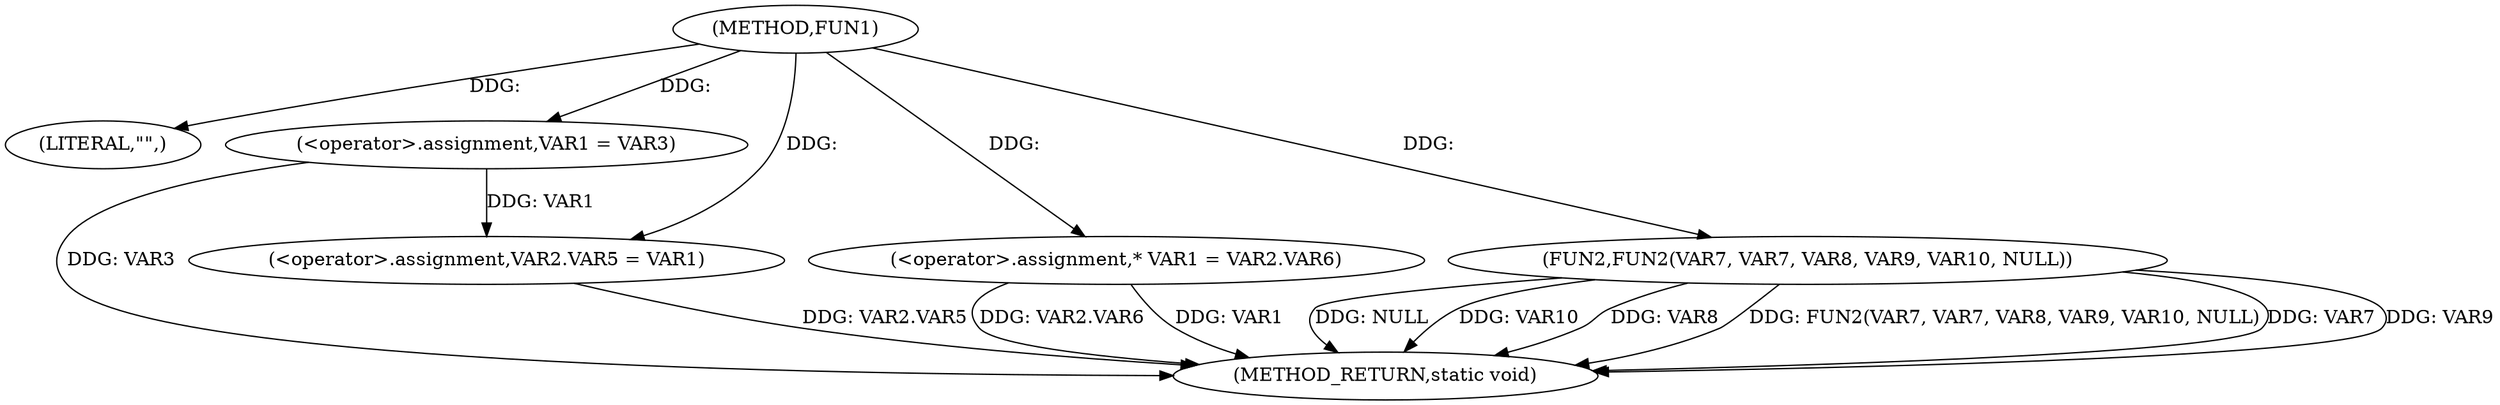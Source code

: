 digraph FUN1 {  
"1000100" [label = "(METHOD,FUN1)" ]
"1000127" [label = "(METHOD_RETURN,static void)" ]
"1000104" [label = "(LITERAL,\"\",)" ]
"1000105" [label = "(<operator>.assignment,VAR1 = VAR3)" ]
"1000108" [label = "(<operator>.assignment,VAR2.VAR5 = VAR1)" ]
"1000115" [label = "(<operator>.assignment,* VAR1 = VAR2.VAR6)" ]
"1000120" [label = "(FUN2,FUN2(VAR7, VAR7, VAR8, VAR9, VAR10, NULL))" ]
  "1000115" -> "1000127"  [ label = "DDG: VAR2.VAR6"] 
  "1000120" -> "1000127"  [ label = "DDG: NULL"] 
  "1000120" -> "1000127"  [ label = "DDG: VAR10"] 
  "1000105" -> "1000127"  [ label = "DDG: VAR3"] 
  "1000120" -> "1000127"  [ label = "DDG: VAR8"] 
  "1000120" -> "1000127"  [ label = "DDG: FUN2(VAR7, VAR7, VAR8, VAR9, VAR10, NULL)"] 
  "1000120" -> "1000127"  [ label = "DDG: VAR7"] 
  "1000115" -> "1000127"  [ label = "DDG: VAR1"] 
  "1000108" -> "1000127"  [ label = "DDG: VAR2.VAR5"] 
  "1000120" -> "1000127"  [ label = "DDG: VAR9"] 
  "1000100" -> "1000104"  [ label = "DDG: "] 
  "1000100" -> "1000105"  [ label = "DDG: "] 
  "1000105" -> "1000108"  [ label = "DDG: VAR1"] 
  "1000100" -> "1000108"  [ label = "DDG: "] 
  "1000100" -> "1000115"  [ label = "DDG: "] 
  "1000100" -> "1000120"  [ label = "DDG: "] 
}
